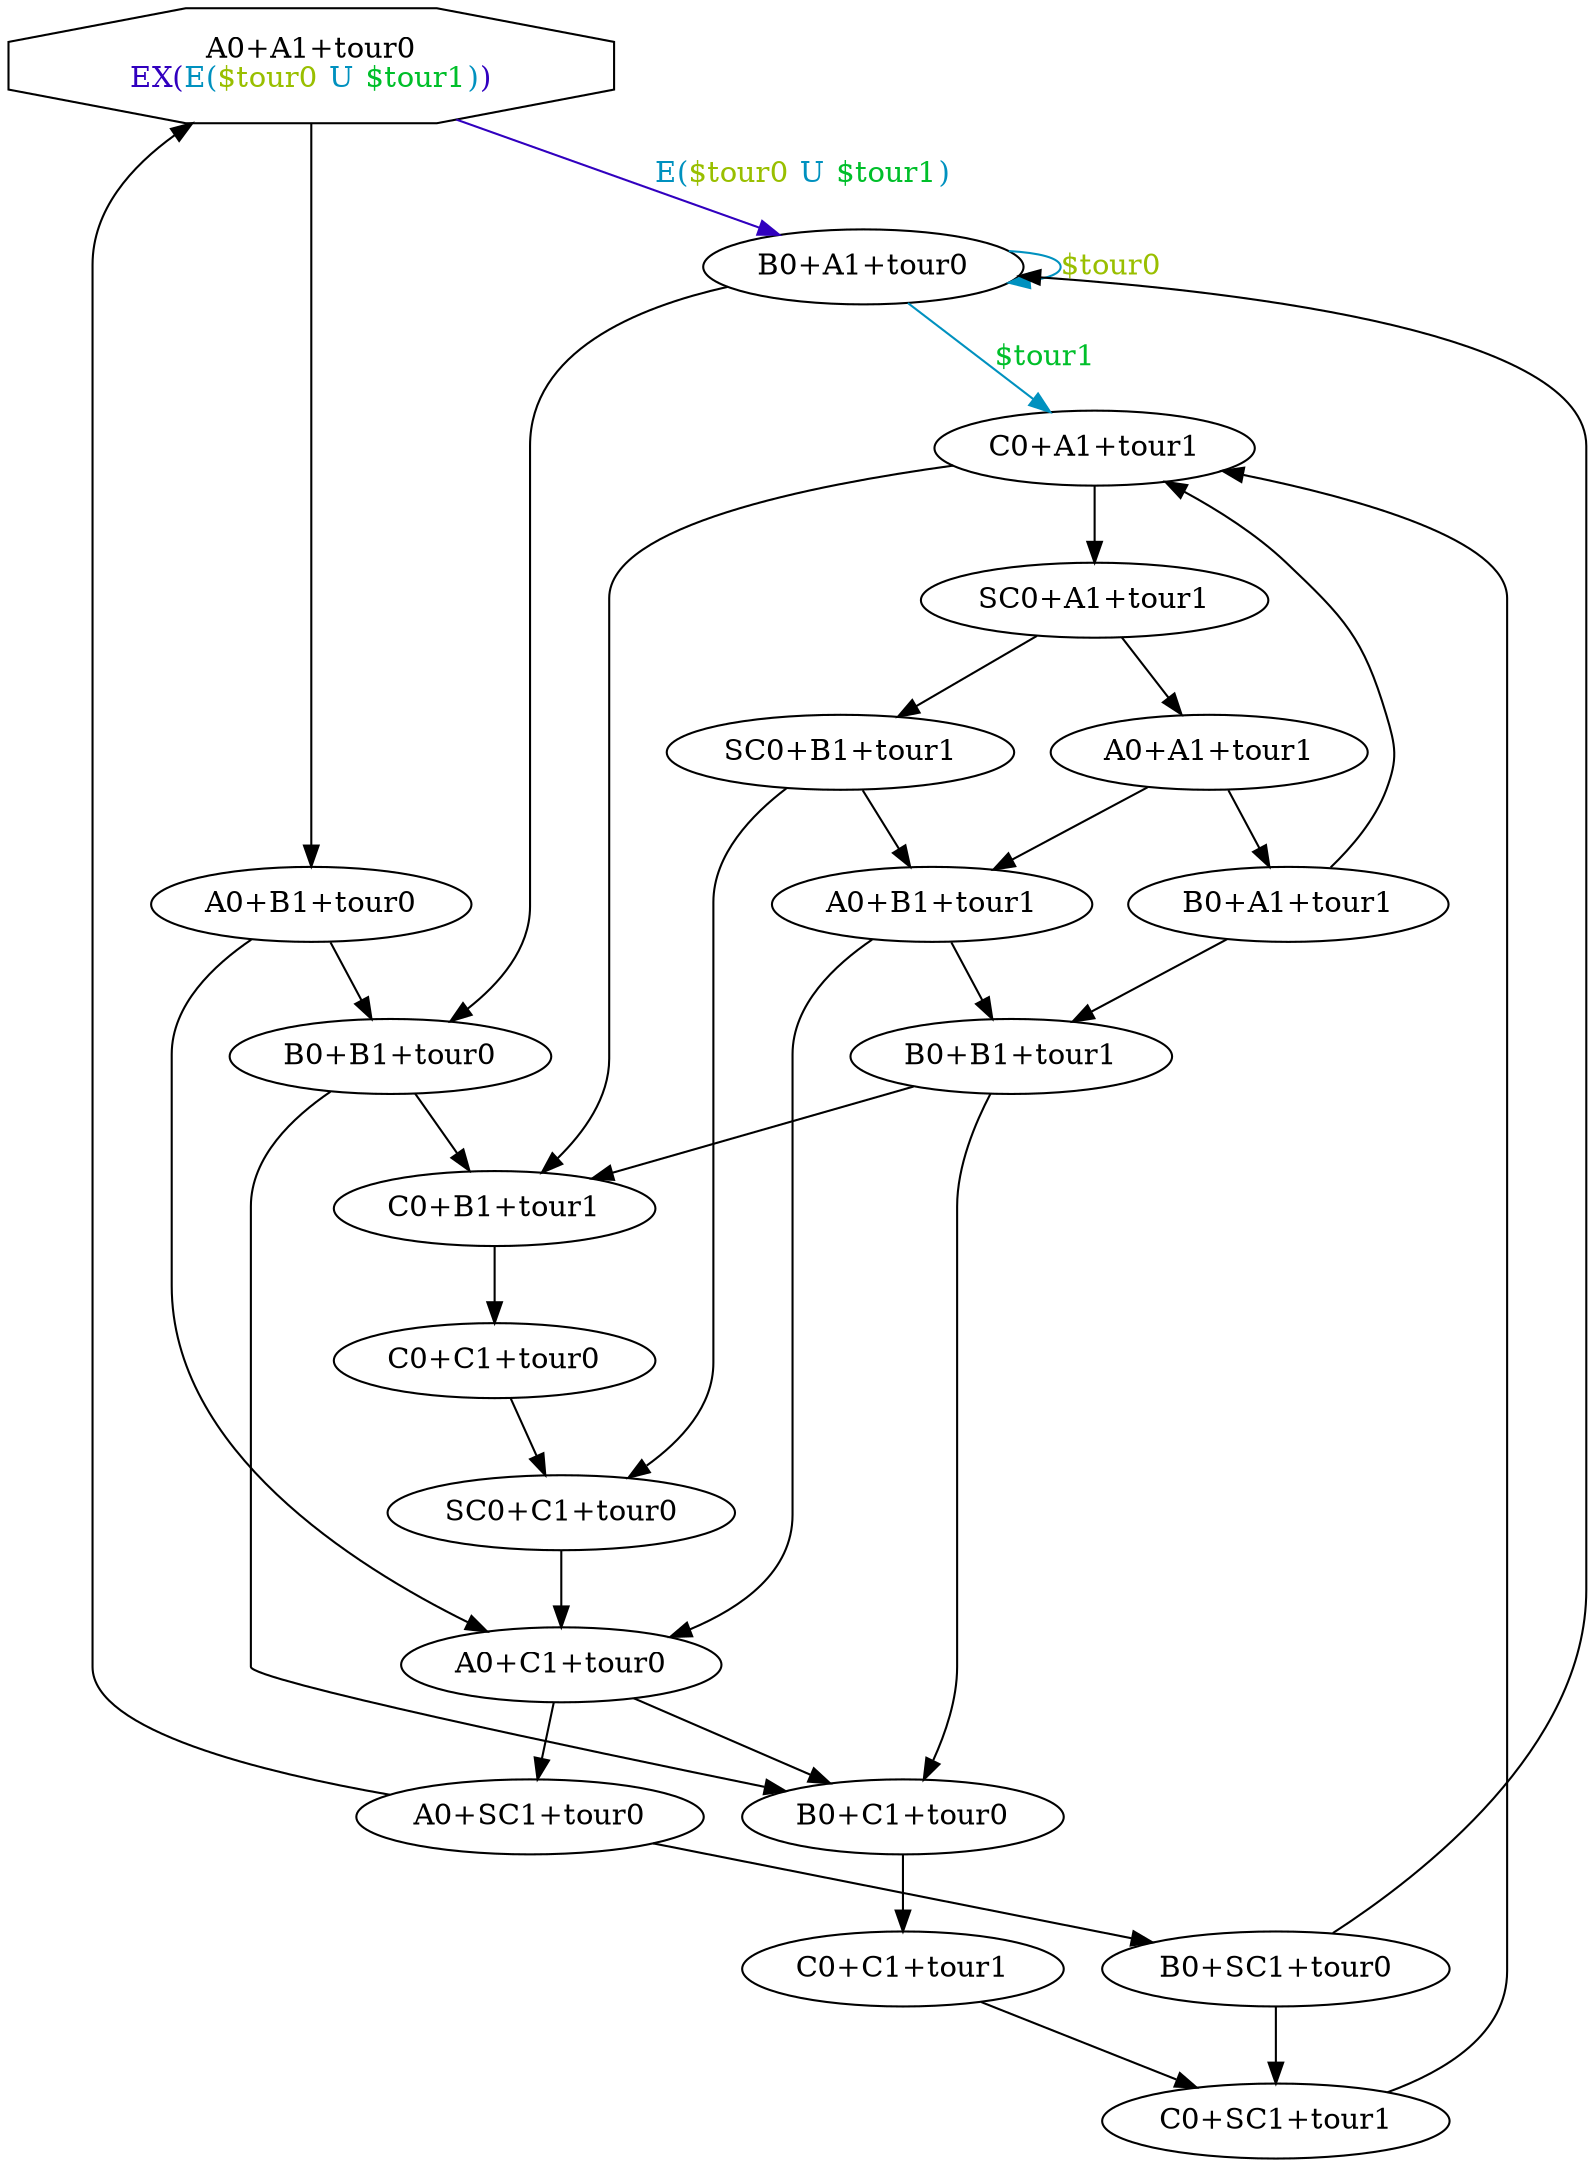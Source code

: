 digraph system {
N0 [label=<A0+A1+tour0<BR/><FONT COLOR="0.70999986 1 0.75">EX(<FONT COLOR="0.53999984 1 0.75">E(<FONT COLOR="0.19999985 1 0.75">$tour0</FONT> U <FONT COLOR="0.36999986 1 0.75">$tour1</FONT>)</FONT>)</FONT>>,shape=octagon]
N1 [label=<B0+A1+tour0>]
N2 [label=<C0+A1+tour1>]
N3 [label=<SC0+A1+tour1>]
N4 [label=<A0+A1+tour1>]
N5 [label=<B0+A1+tour1>]
N6 [label=<B0+B1+tour1>]
N7 [label=<C0+B1+tour1>]
N8 [label=<C0+C1+tour0>]
N9 [label=<SC0+C1+tour0>]
N10 [label=<A0+C1+tour0>]
N11 [label=<B0+C1+tour0>]
N12 [label=<C0+C1+tour1>]
N13 [label=<C0+SC1+tour1>]
N14 [label=<A0+SC1+tour0>]
N15 [label=<B0+SC1+tour0>]
N16 [label=<A0+B1+tour1>]
N17 [label=<SC0+B1+tour1>]
N18 [label=<B0+B1+tour0>]
N19 [label=<A0+B1+tour0>]
N0 -> N19
N1 -> N18
N2 -> N3
N2 -> N7
N3 -> N4
N3 -> N17
N4 -> N5
N4 -> N16
N5 -> N2
N5 -> N6
N6 -> N7
N6 -> N11
N7 -> N8
N8 -> N9
N9 -> N10
N10 -> N11
N10 -> N14
N11 -> N12
N12 -> N13
N13 -> N2
N14 -> N15
N14 -> N0
N15 -> N13
N15 -> N1
N16 -> N6
N16 -> N10
N17 -> N16
N17 -> N9
N18 -> N7
N18 -> N11
N19 -> N18
N19 -> N10
N1 -> N1 [color="0.53999984 1 0.75",label=<<FONT COLOR="0.19999985 1 0.75">$tour0</FONT>>]
N0 -> N1 [color="0.70999986 1 0.75",label=<<FONT COLOR="0.53999984 1 0.75">E(<FONT COLOR="0.19999985 1 0.75">$tour0</FONT> U <FONT COLOR="0.36999986 1 0.75">$tour1</FONT>)</FONT>>]
N1 -> N2 [color="0.53999984 1 0.75",label=<<FONT COLOR="0.36999986 1 0.75">$tour1</FONT>>]
}
